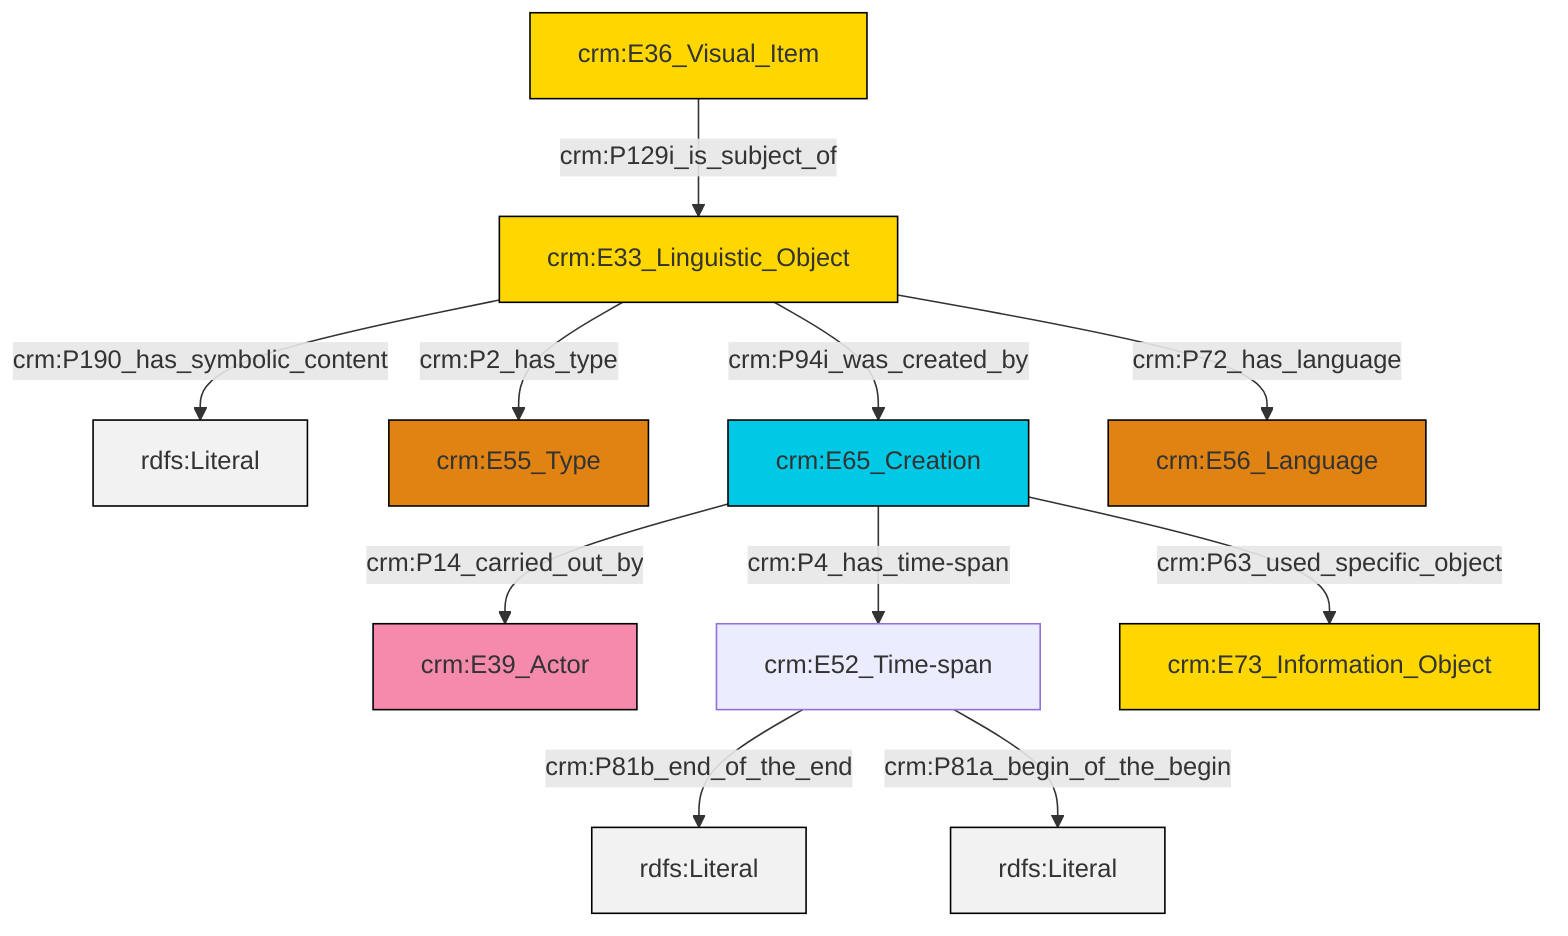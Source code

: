 graph TD
classDef Literal fill:#f2f2f2,stroke:#000000;
classDef CRM_Entity fill:#FFFFFF,stroke:#000000;
classDef Temporal_Entity fill:#00C9E6, stroke:#000000;
classDef Type fill:#E18312, stroke:#000000;
classDef Time-Span fill:#2C9C91, stroke:#000000;
classDef Appellation fill:#FFEB7F, stroke:#000000;
classDef Place fill:#008836, stroke:#000000;
classDef Persistent_Item fill:#B266B2, stroke:#000000;
classDef Conceptual_Object fill:#FFD700, stroke:#000000;
classDef Physical_Thing fill:#D2B48C, stroke:#000000;
classDef Actor fill:#f58aad, stroke:#000000;
classDef PC_Classes fill:#4ce600, stroke:#000000;
classDef Multi fill:#cccccc,stroke:#000000;

0["crm:E33_Linguistic_Object"]:::Conceptual_Object -->|crm:P190_has_symbolic_content| 1[rdfs:Literal]:::Literal
0["crm:E33_Linguistic_Object"]:::Conceptual_Object -->|crm:P2_has_type| 2["crm:E55_Type"]:::Type
6["crm:E65_Creation"]:::Temporal_Entity -->|crm:P14_carried_out_by| 7["crm:E39_Actor"]:::Actor
4["crm:E36_Visual_Item"]:::Conceptual_Object -->|crm:P129i_is_subject_of| 0["crm:E33_Linguistic_Object"]:::Conceptual_Object
6["crm:E65_Creation"]:::Temporal_Entity -->|crm:P4_has_time-span| 8["crm:E52_Time-span"]:::Default
6["crm:E65_Creation"]:::Temporal_Entity -->|crm:P63_used_specific_object| 9["crm:E73_Information_Object"]:::Conceptual_Object
0["crm:E33_Linguistic_Object"]:::Conceptual_Object -->|crm:P94i_was_created_by| 6["crm:E65_Creation"]:::Temporal_Entity
8["crm:E52_Time-span"]:::Default -->|crm:P81b_end_of_the_end| 17[rdfs:Literal]:::Literal
8["crm:E52_Time-span"]:::Default -->|crm:P81a_begin_of_the_begin| 18[rdfs:Literal]:::Literal
0["crm:E33_Linguistic_Object"]:::Conceptual_Object -->|crm:P72_has_language| 12["crm:E56_Language"]:::Type